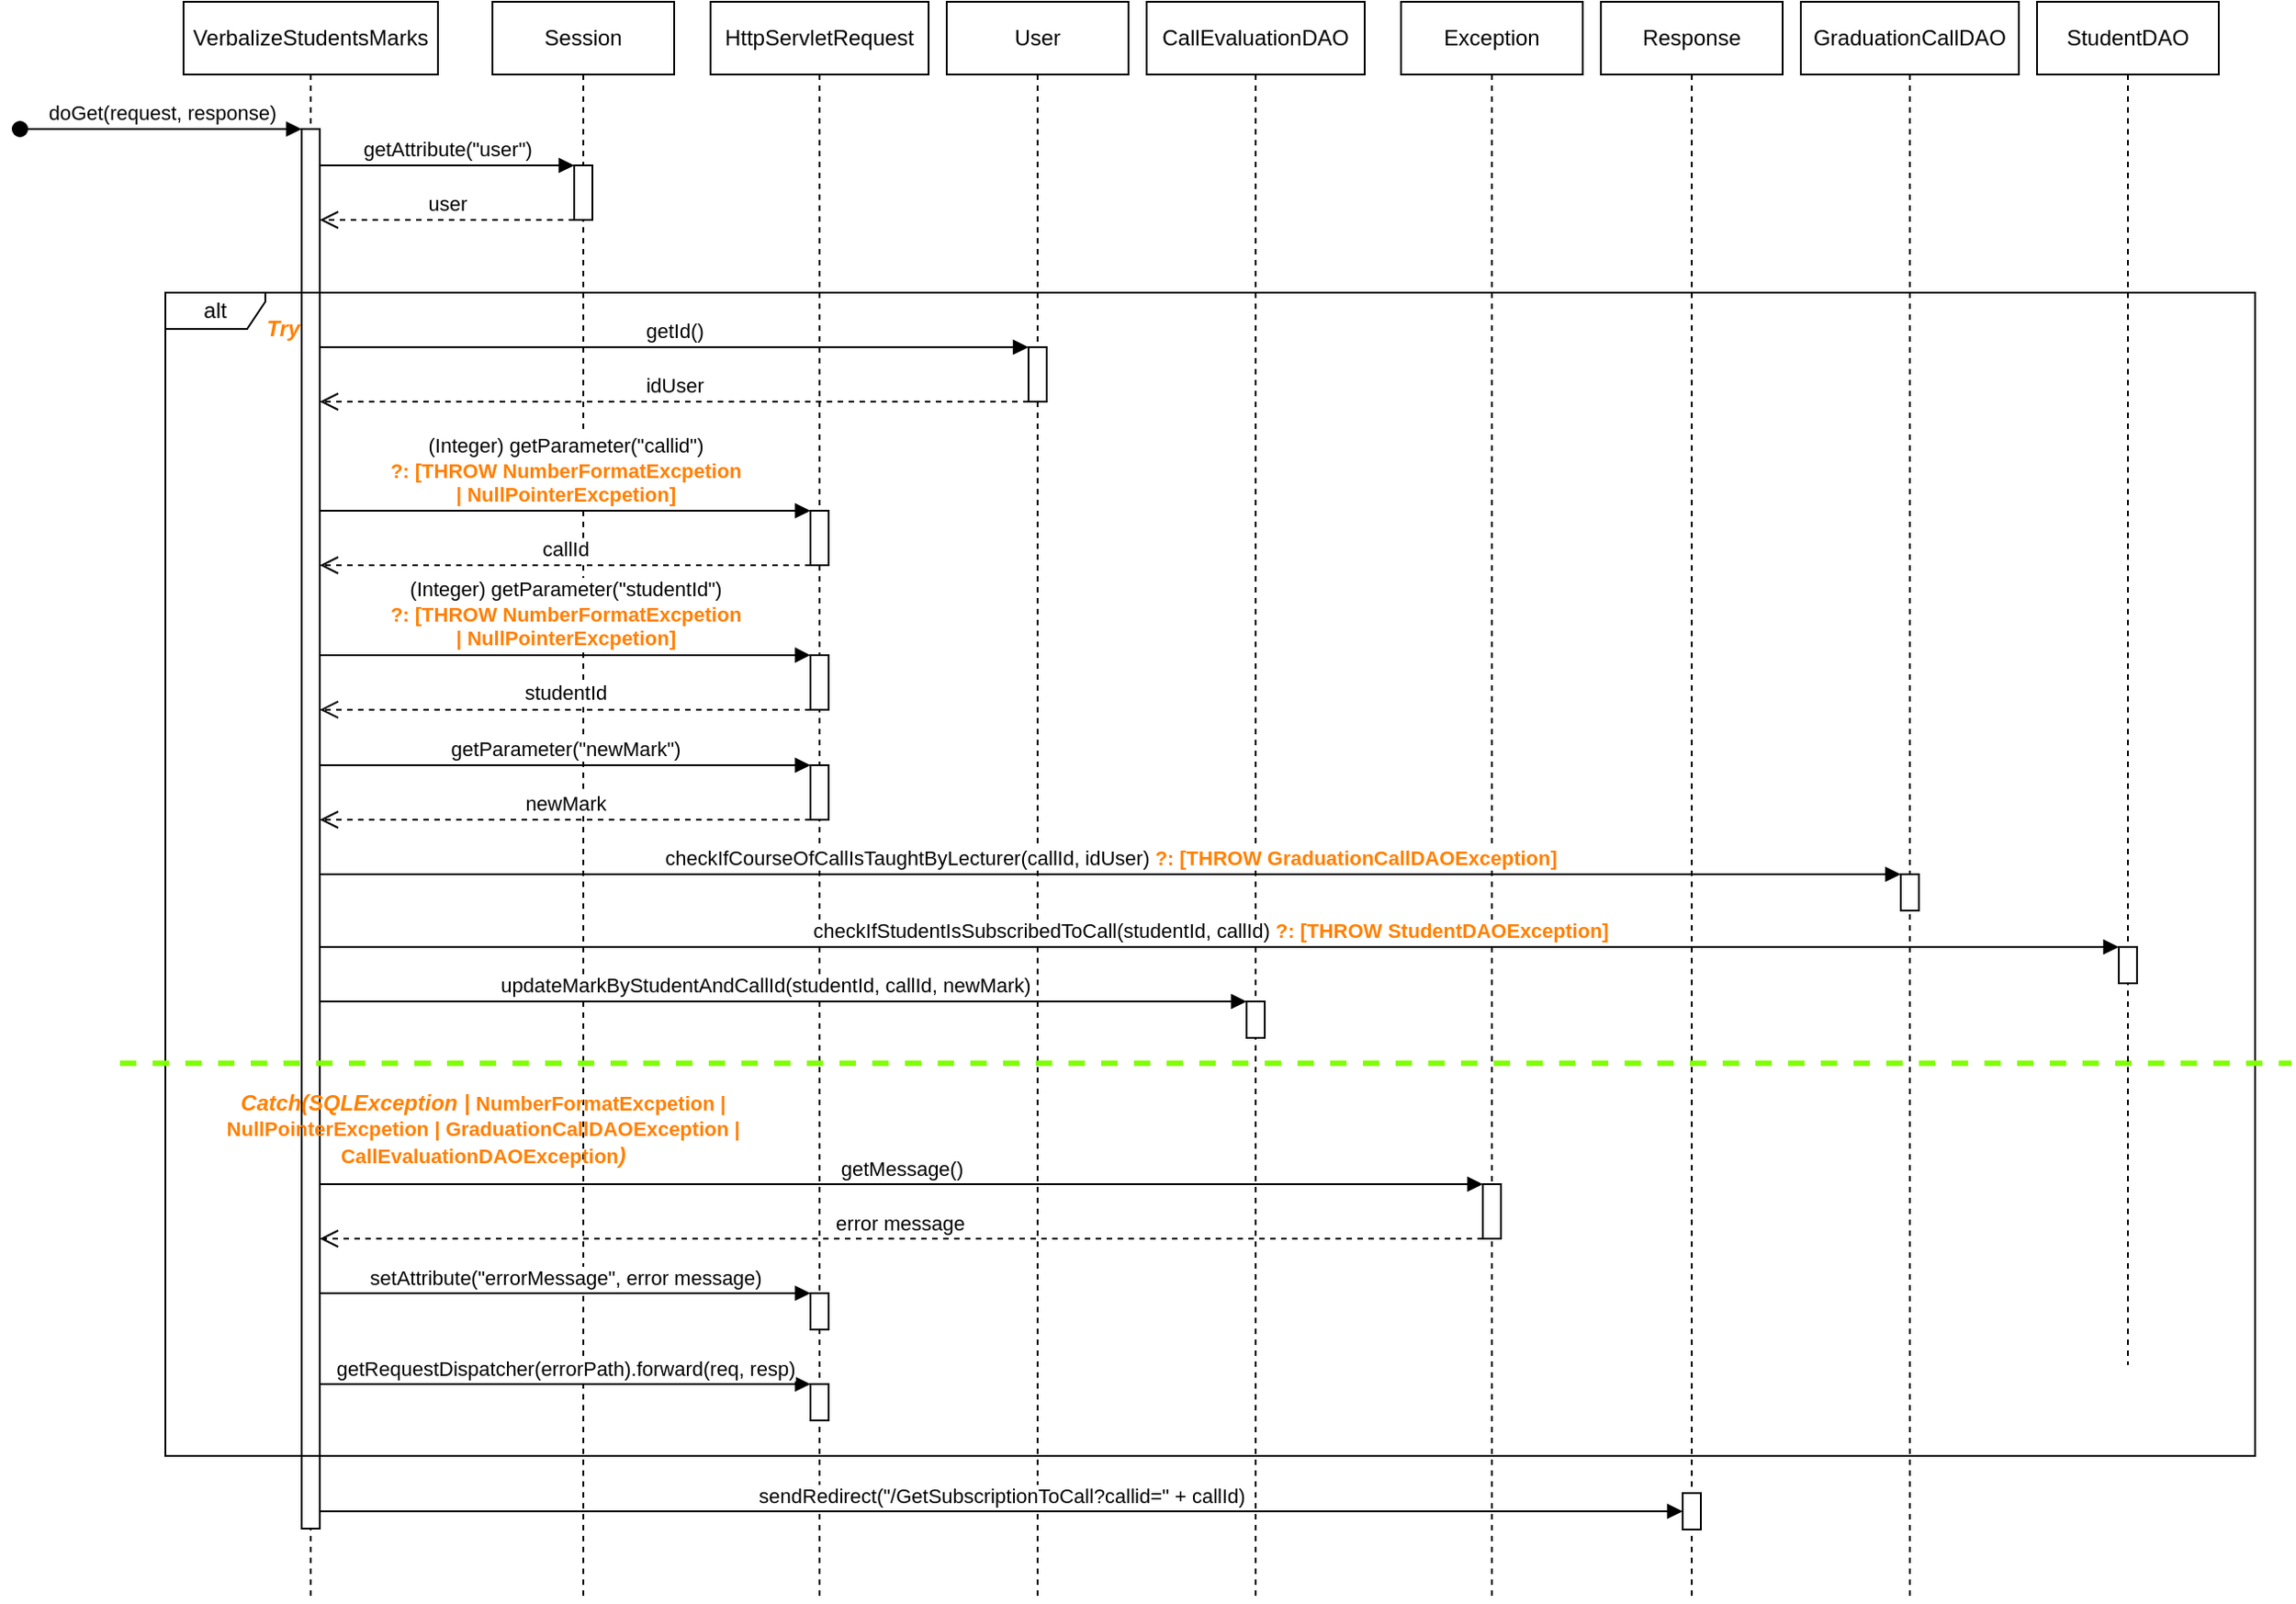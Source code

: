 <mxfile version="21.3.7" type="device">
  <diagram name="Page-1" id="2YBvvXClWsGukQMizWep">
    <mxGraphModel dx="890" dy="943" grid="1" gridSize="10" guides="1" tooltips="1" connect="1" arrows="1" fold="1" page="1" pageScale="1" pageWidth="850" pageHeight="1100" math="0" shadow="0">
      <root>
        <mxCell id="0" />
        <mxCell id="1" parent="0" />
        <mxCell id="dZeMj2iD2hikStEiDa7G-10" value="Response" style="shape=umlLifeline;perimeter=lifelinePerimeter;whiteSpace=wrap;html=1;container=0;dropTarget=0;collapsible=0;recursiveResize=0;outlineConnect=0;portConstraint=eastwest;newEdgeStyle={&quot;edgeStyle&quot;:&quot;elbowEdgeStyle&quot;,&quot;elbow&quot;:&quot;vertical&quot;,&quot;curved&quot;:0,&quot;rounded&quot;:0};" vertex="1" parent="1">
          <mxGeometry x="1070" y="210" width="100" height="880" as="geometry" />
        </mxCell>
        <mxCell id="dZeMj2iD2hikStEiDa7G-1" value="VerbalizeStudentsMarks" style="shape=umlLifeline;perimeter=lifelinePerimeter;whiteSpace=wrap;html=1;container=0;dropTarget=0;collapsible=0;recursiveResize=0;outlineConnect=0;portConstraint=eastwest;newEdgeStyle={&quot;edgeStyle&quot;:&quot;elbowEdgeStyle&quot;,&quot;elbow&quot;:&quot;vertical&quot;,&quot;curved&quot;:0,&quot;rounded&quot;:0};" vertex="1" parent="1">
          <mxGeometry x="290" y="210" width="140" height="880" as="geometry" />
        </mxCell>
        <mxCell id="dZeMj2iD2hikStEiDa7G-2" value="doGet(request, response)" style="html=1;verticalAlign=bottom;startArrow=oval;endArrow=block;startSize=8;edgeStyle=elbowEdgeStyle;elbow=vertical;curved=0;rounded=0;" edge="1" parent="dZeMj2iD2hikStEiDa7G-1" target="dZeMj2iD2hikStEiDa7G-3">
          <mxGeometry relative="1" as="geometry">
            <mxPoint x="-90" y="70" as="sourcePoint" />
            <mxPoint x="55" y="70" as="targetPoint" />
          </mxGeometry>
        </mxCell>
        <mxCell id="dZeMj2iD2hikStEiDa7G-3" value="" style="html=1;points=[];perimeter=orthogonalPerimeter;outlineConnect=0;targetShapes=umlLifeline;portConstraint=eastwest;newEdgeStyle={&quot;edgeStyle&quot;:&quot;elbowEdgeStyle&quot;,&quot;elbow&quot;:&quot;vertical&quot;,&quot;curved&quot;:0,&quot;rounded&quot;:0};" vertex="1" parent="dZeMj2iD2hikStEiDa7G-1">
          <mxGeometry x="65" y="70" width="10" height="770" as="geometry" />
        </mxCell>
        <mxCell id="dZeMj2iD2hikStEiDa7G-4" value="Session" style="shape=umlLifeline;perimeter=lifelinePerimeter;whiteSpace=wrap;html=1;container=0;dropTarget=0;collapsible=0;recursiveResize=0;outlineConnect=0;portConstraint=eastwest;newEdgeStyle={&quot;edgeStyle&quot;:&quot;elbowEdgeStyle&quot;,&quot;elbow&quot;:&quot;vertical&quot;,&quot;curved&quot;:0,&quot;rounded&quot;:0};" vertex="1" parent="1">
          <mxGeometry x="460" y="210" width="100" height="880" as="geometry" />
        </mxCell>
        <mxCell id="dZeMj2iD2hikStEiDa7G-5" value="" style="html=1;points=[];perimeter=orthogonalPerimeter;outlineConnect=0;targetShapes=umlLifeline;portConstraint=eastwest;newEdgeStyle={&quot;edgeStyle&quot;:&quot;elbowEdgeStyle&quot;,&quot;elbow&quot;:&quot;vertical&quot;,&quot;curved&quot;:0,&quot;rounded&quot;:0};" vertex="1" parent="dZeMj2iD2hikStEiDa7G-4">
          <mxGeometry x="45" y="90" width="10" height="30" as="geometry" />
        </mxCell>
        <mxCell id="dZeMj2iD2hikStEiDa7G-6" value="HttpServletRequest" style="shape=umlLifeline;perimeter=lifelinePerimeter;whiteSpace=wrap;html=1;container=0;dropTarget=0;collapsible=0;recursiveResize=0;outlineConnect=0;portConstraint=eastwest;newEdgeStyle={&quot;edgeStyle&quot;:&quot;elbowEdgeStyle&quot;,&quot;elbow&quot;:&quot;vertical&quot;,&quot;curved&quot;:0,&quot;rounded&quot;:0};" vertex="1" parent="1">
          <mxGeometry x="580" y="210" width="120" height="880" as="geometry" />
        </mxCell>
        <mxCell id="dZeMj2iD2hikStEiDa7G-40" value="" style="html=1;points=[];perimeter=orthogonalPerimeter;outlineConnect=0;targetShapes=umlLifeline;portConstraint=eastwest;newEdgeStyle={&quot;edgeStyle&quot;:&quot;elbowEdgeStyle&quot;,&quot;elbow&quot;:&quot;vertical&quot;,&quot;curved&quot;:0,&quot;rounded&quot;:0};" vertex="1" parent="dZeMj2iD2hikStEiDa7G-6">
          <mxGeometry x="55" y="359.47" width="10" height="30" as="geometry" />
        </mxCell>
        <mxCell id="dZeMj2iD2hikStEiDa7G-41" value="(Integer) getParameter(&quot;studentId&quot;) &lt;br&gt;&lt;b&gt;&lt;font color=&quot;#ff8000&quot;&gt;?: [THROW NumberFormatExcpetion &lt;br&gt;| NullPointerExcpetion]&lt;/font&gt;&lt;/b&gt;" style="html=1;verticalAlign=bottom;endArrow=block;edgeStyle=elbowEdgeStyle;elbow=vertical;curved=0;rounded=0;" edge="1" parent="dZeMj2iD2hikStEiDa7G-6" target="dZeMj2iD2hikStEiDa7G-40">
          <mxGeometry relative="1" as="geometry">
            <mxPoint x="-215" y="359.47" as="sourcePoint" />
            <Array as="points">
              <mxPoint x="20" y="359.47" />
              <mxPoint x="-148" y="364.47" />
              <mxPoint x="-168" y="374.47" />
              <mxPoint x="-148" y="364.47" />
            </Array>
            <mxPoint x="-63" y="364.47" as="targetPoint" />
          </mxGeometry>
        </mxCell>
        <mxCell id="dZeMj2iD2hikStEiDa7G-42" value="studentId" style="html=1;verticalAlign=bottom;endArrow=open;dashed=1;endSize=8;edgeStyle=elbowEdgeStyle;elbow=vertical;curved=0;rounded=0;" edge="1" parent="dZeMj2iD2hikStEiDa7G-6" source="dZeMj2iD2hikStEiDa7G-40">
          <mxGeometry x="0.003" relative="1" as="geometry">
            <mxPoint x="-215" y="389.47" as="targetPoint" />
            <Array as="points">
              <mxPoint y="389.47" />
              <mxPoint x="45" y="394.47" />
              <mxPoint x="-10" y="394.47" />
            </Array>
            <mxPoint x="57" y="394.47" as="sourcePoint" />
            <mxPoint as="offset" />
          </mxGeometry>
        </mxCell>
        <mxCell id="dZeMj2iD2hikStEiDa7G-43" value="" style="html=1;points=[];perimeter=orthogonalPerimeter;outlineConnect=0;targetShapes=umlLifeline;portConstraint=eastwest;newEdgeStyle={&quot;edgeStyle&quot;:&quot;elbowEdgeStyle&quot;,&quot;elbow&quot;:&quot;vertical&quot;,&quot;curved&quot;:0,&quot;rounded&quot;:0};" vertex="1" parent="dZeMj2iD2hikStEiDa7G-6">
          <mxGeometry x="55" y="420" width="10" height="30" as="geometry" />
        </mxCell>
        <mxCell id="dZeMj2iD2hikStEiDa7G-44" value="getParameter(&quot;newMark&quot;)" style="html=1;verticalAlign=bottom;endArrow=block;edgeStyle=elbowEdgeStyle;elbow=vertical;curved=0;rounded=0;" edge="1" parent="dZeMj2iD2hikStEiDa7G-6" target="dZeMj2iD2hikStEiDa7G-43">
          <mxGeometry relative="1" as="geometry">
            <mxPoint x="-215" y="420" as="sourcePoint" />
            <Array as="points">
              <mxPoint x="20" y="420" />
              <mxPoint x="-148" y="425" />
              <mxPoint x="-168" y="435" />
              <mxPoint x="-148" y="425" />
            </Array>
            <mxPoint x="-63" y="425" as="targetPoint" />
          </mxGeometry>
        </mxCell>
        <mxCell id="dZeMj2iD2hikStEiDa7G-45" value="newMark" style="html=1;verticalAlign=bottom;endArrow=open;dashed=1;endSize=8;edgeStyle=elbowEdgeStyle;elbow=vertical;curved=0;rounded=0;" edge="1" parent="dZeMj2iD2hikStEiDa7G-6" source="dZeMj2iD2hikStEiDa7G-43">
          <mxGeometry x="0.003" relative="1" as="geometry">
            <mxPoint x="-215" y="450" as="targetPoint" />
            <Array as="points">
              <mxPoint y="450" />
              <mxPoint x="45" y="455" />
              <mxPoint x="-10" y="455" />
            </Array>
            <mxPoint x="57" y="455" as="sourcePoint" />
            <mxPoint as="offset" />
          </mxGeometry>
        </mxCell>
        <mxCell id="dZeMj2iD2hikStEiDa7G-7" value="User" style="shape=umlLifeline;perimeter=lifelinePerimeter;whiteSpace=wrap;html=1;container=0;dropTarget=0;collapsible=0;recursiveResize=0;outlineConnect=0;portConstraint=eastwest;newEdgeStyle={&quot;edgeStyle&quot;:&quot;elbowEdgeStyle&quot;,&quot;elbow&quot;:&quot;vertical&quot;,&quot;curved&quot;:0,&quot;rounded&quot;:0};" vertex="1" parent="1">
          <mxGeometry x="710" y="210" width="100" height="880" as="geometry" />
        </mxCell>
        <mxCell id="dZeMj2iD2hikStEiDa7G-8" value="CallEvaluationDAO" style="shape=umlLifeline;perimeter=lifelinePerimeter;whiteSpace=wrap;html=1;container=0;dropTarget=0;collapsible=0;recursiveResize=0;outlineConnect=0;portConstraint=eastwest;newEdgeStyle={&quot;edgeStyle&quot;:&quot;elbowEdgeStyle&quot;,&quot;elbow&quot;:&quot;vertical&quot;,&quot;curved&quot;:0,&quot;rounded&quot;:0};" vertex="1" parent="1">
          <mxGeometry x="820" y="210" width="120" height="880" as="geometry" />
        </mxCell>
        <mxCell id="dZeMj2iD2hikStEiDa7G-9" value="Exception" style="shape=umlLifeline;perimeter=lifelinePerimeter;whiteSpace=wrap;html=1;container=0;dropTarget=0;collapsible=0;recursiveResize=0;outlineConnect=0;portConstraint=eastwest;newEdgeStyle={&quot;edgeStyle&quot;:&quot;elbowEdgeStyle&quot;,&quot;elbow&quot;:&quot;vertical&quot;,&quot;curved&quot;:0,&quot;rounded&quot;:0};" vertex="1" parent="1">
          <mxGeometry x="960" y="210" width="100" height="880" as="geometry" />
        </mxCell>
        <mxCell id="dZeMj2iD2hikStEiDa7G-21" value="" style="html=1;points=[];perimeter=orthogonalPerimeter;outlineConnect=0;targetShapes=umlLifeline;portConstraint=eastwest;newEdgeStyle={&quot;edgeStyle&quot;:&quot;elbowEdgeStyle&quot;,&quot;elbow&quot;:&quot;vertical&quot;,&quot;curved&quot;:0,&quot;rounded&quot;:0};" vertex="1" parent="dZeMj2iD2hikStEiDa7G-9">
          <mxGeometry x="-325" y="710.5" width="10" height="20" as="geometry" />
        </mxCell>
        <mxCell id="dZeMj2iD2hikStEiDa7G-22" value="setAttribute(&quot;errorMessage&quot;, error message)" style="html=1;verticalAlign=bottom;endArrow=block;edgeStyle=elbowEdgeStyle;elbow=vertical;curved=0;rounded=0;" edge="1" parent="dZeMj2iD2hikStEiDa7G-9" target="dZeMj2iD2hikStEiDa7G-21">
          <mxGeometry relative="1" as="geometry">
            <mxPoint x="-595" y="710.5" as="sourcePoint" />
            <Array as="points">
              <mxPoint x="-538" y="710.5" />
              <mxPoint x="-558" y="720.5" />
              <mxPoint x="-538" y="710.5" />
            </Array>
            <mxPoint x="-453" y="710.5" as="targetPoint" />
          </mxGeometry>
        </mxCell>
        <mxCell id="dZeMj2iD2hikStEiDa7G-23" value="" style="html=1;points=[];perimeter=orthogonalPerimeter;outlineConnect=0;targetShapes=umlLifeline;portConstraint=eastwest;newEdgeStyle={&quot;edgeStyle&quot;:&quot;elbowEdgeStyle&quot;,&quot;elbow&quot;:&quot;vertical&quot;,&quot;curved&quot;:0,&quot;rounded&quot;:0};" vertex="1" parent="dZeMj2iD2hikStEiDa7G-9">
          <mxGeometry x="-325" y="760.5" width="10" height="20" as="geometry" />
        </mxCell>
        <mxCell id="dZeMj2iD2hikStEiDa7G-24" value="getRequestDispatcher(errorPath).forward(req, resp)" style="html=1;verticalAlign=bottom;endArrow=block;edgeStyle=elbowEdgeStyle;elbow=vertical;curved=0;rounded=0;" edge="1" parent="dZeMj2iD2hikStEiDa7G-9" target="dZeMj2iD2hikStEiDa7G-23">
          <mxGeometry relative="1" as="geometry">
            <mxPoint x="-595" y="760.5" as="sourcePoint" />
            <Array as="points">
              <mxPoint x="-538" y="760.5" />
              <mxPoint x="-558" y="770.5" />
              <mxPoint x="-538" y="760.5" />
            </Array>
            <mxPoint x="-453" y="760.5" as="targetPoint" />
          </mxGeometry>
        </mxCell>
        <mxCell id="dZeMj2iD2hikStEiDa7G-28" value="" style="html=1;points=[];perimeter=orthogonalPerimeter;outlineConnect=0;targetShapes=umlLifeline;portConstraint=eastwest;newEdgeStyle={&quot;edgeStyle&quot;:&quot;elbowEdgeStyle&quot;,&quot;elbow&quot;:&quot;vertical&quot;,&quot;curved&quot;:0,&quot;rounded&quot;:0};" vertex="1" parent="dZeMj2iD2hikStEiDa7G-9">
          <mxGeometry x="45" y="650.5" width="10" height="30" as="geometry" />
        </mxCell>
        <mxCell id="dZeMj2iD2hikStEiDa7G-35" value="getMessage()" style="html=1;verticalAlign=bottom;endArrow=block;edgeStyle=elbowEdgeStyle;elbow=vertical;curved=0;rounded=0;" edge="1" parent="dZeMj2iD2hikStEiDa7G-9" target="dZeMj2iD2hikStEiDa7G-28">
          <mxGeometry relative="1" as="geometry">
            <mxPoint x="-595" y="650.5" as="sourcePoint" />
            <Array as="points">
              <mxPoint x="-130" y="650.5" />
              <mxPoint x="-160" y="660.5" />
              <mxPoint x="-380" y="671.5" />
              <mxPoint x="-518" y="660.5" />
              <mxPoint x="-538" y="670.5" />
              <mxPoint x="-518" y="660.5" />
            </Array>
            <mxPoint x="-75" y="671.5" as="targetPoint" />
          </mxGeometry>
        </mxCell>
        <mxCell id="dZeMj2iD2hikStEiDa7G-36" value="error message" style="html=1;verticalAlign=bottom;endArrow=open;dashed=1;endSize=8;edgeStyle=elbowEdgeStyle;elbow=vertical;curved=0;rounded=0;" edge="1" parent="dZeMj2iD2hikStEiDa7G-9" source="dZeMj2iD2hikStEiDa7G-28">
          <mxGeometry x="0.003" relative="1" as="geometry">
            <mxPoint x="-595" y="680.5" as="targetPoint" />
            <Array as="points">
              <mxPoint x="-288" y="680.5" />
              <mxPoint x="-83" y="669.5" />
              <mxPoint x="-138" y="669.5" />
            </Array>
            <mxPoint x="27" y="680.5" as="sourcePoint" />
            <mxPoint as="offset" />
          </mxGeometry>
        </mxCell>
        <mxCell id="dZeMj2iD2hikStEiDa7G-37" value="Catch(SQLException | &lt;b style=&quot;color: rgb(240, 240, 240); font-size: 11px; font-style: normal;&quot;&gt;&lt;font color=&quot;#ff8000&quot;&gt;NumberFormatExcpetion | NullPointerExcpetion | GraduationCallDAOException | CallEvaluationDAOException&lt;/font&gt;&lt;/b&gt;)" style="text;html=1;align=center;verticalAlign=middle;whiteSpace=wrap;rounded=0;fontStyle=3;fontColor=#FF8000;" vertex="1" parent="dZeMj2iD2hikStEiDa7G-9">
          <mxGeometry x="-670" y="610" width="330" height="20" as="geometry" />
        </mxCell>
        <mxCell id="dZeMj2iD2hikStEiDa7G-39" value="sendRedirect(&quot;/GetSubscriptionToCall?callid=&quot; + callId)" style="html=1;verticalAlign=bottom;endArrow=block;edgeStyle=elbowEdgeStyle;elbow=vertical;curved=0;rounded=0;" edge="1" parent="dZeMj2iD2hikStEiDa7G-9" target="dZeMj2iD2hikStEiDa7G-11">
          <mxGeometry relative="1" as="geometry">
            <mxPoint x="-595" y="830.5" as="sourcePoint" />
            <Array as="points">
              <mxPoint x="-30" y="830.5" />
              <mxPoint x="30" y="800.5" />
              <mxPoint x="-130" y="790.5" />
              <mxPoint x="-160" y="800.5" />
              <mxPoint x="-380" y="811.5" />
              <mxPoint x="-518" y="800.5" />
              <mxPoint x="-538" y="810.5" />
              <mxPoint x="-518" y="800.5" />
            </Array>
            <mxPoint x="45" y="790.5" as="targetPoint" />
          </mxGeometry>
        </mxCell>
        <mxCell id="dZeMj2iD2hikStEiDa7G-11" value="" style="html=1;points=[];perimeter=orthogonalPerimeter;outlineConnect=0;targetShapes=umlLifeline;portConstraint=eastwest;newEdgeStyle={&quot;edgeStyle&quot;:&quot;elbowEdgeStyle&quot;,&quot;elbow&quot;:&quot;vertical&quot;,&quot;curved&quot;:0,&quot;rounded&quot;:0};" vertex="1" parent="dZeMj2iD2hikStEiDa7G-9">
          <mxGeometry x="155" y="820.5" width="10" height="20" as="geometry" />
        </mxCell>
        <mxCell id="dZeMj2iD2hikStEiDa7G-12" value="GraduationCallDAO" style="shape=umlLifeline;perimeter=lifelinePerimeter;whiteSpace=wrap;html=1;container=0;dropTarget=0;collapsible=0;recursiveResize=0;outlineConnect=0;portConstraint=eastwest;newEdgeStyle={&quot;edgeStyle&quot;:&quot;elbowEdgeStyle&quot;,&quot;elbow&quot;:&quot;vertical&quot;,&quot;curved&quot;:0,&quot;rounded&quot;:0};" vertex="1" parent="1">
          <mxGeometry x="1180" y="210" width="120" height="880" as="geometry" />
        </mxCell>
        <mxCell id="dZeMj2iD2hikStEiDa7G-29" value="" style="html=1;points=[];perimeter=orthogonalPerimeter;outlineConnect=0;targetShapes=umlLifeline;portConstraint=eastwest;newEdgeStyle={&quot;edgeStyle&quot;:&quot;elbowEdgeStyle&quot;,&quot;elbow&quot;:&quot;vertical&quot;,&quot;curved&quot;:0,&quot;rounded&quot;:0};" vertex="1" parent="dZeMj2iD2hikStEiDa7G-12">
          <mxGeometry x="55" y="480" width="10" height="20" as="geometry" />
        </mxCell>
        <mxCell id="dZeMj2iD2hikStEiDa7G-31" value="checkIfCourseOfCallIsTaughtByLecturer(callId, idUser) &lt;b&gt;&lt;font color=&quot;#ff8000&quot;&gt;?: [THROW GraduationCallDAOException]&lt;/font&gt;&lt;/b&gt;" style="html=1;verticalAlign=bottom;endArrow=block;edgeStyle=elbowEdgeStyle;elbow=vertical;curved=0;rounded=0;" edge="1" parent="dZeMj2iD2hikStEiDa7G-12" target="dZeMj2iD2hikStEiDa7G-29">
          <mxGeometry x="-0.001" relative="1" as="geometry">
            <mxPoint x="-815" y="480" as="sourcePoint" />
            <Array as="points">
              <mxPoint x="-30" y="480" />
              <mxPoint x="20" y="570" />
              <mxPoint x="-20" y="580" />
              <mxPoint x="-606" y="761.5" />
              <mxPoint x="-744" y="750.5" />
              <mxPoint x="-764" y="760.5" />
              <mxPoint x="-744" y="750.5" />
            </Array>
            <mxPoint x="-301" y="761.5" as="targetPoint" />
            <mxPoint as="offset" />
          </mxGeometry>
        </mxCell>
        <mxCell id="dZeMj2iD2hikStEiDa7G-13" value="getAttribute(&quot;user&quot;)" style="html=1;verticalAlign=bottom;endArrow=block;edgeStyle=elbowEdgeStyle;elbow=vertical;curved=0;rounded=0;" edge="1" parent="1" source="dZeMj2iD2hikStEiDa7G-3" target="dZeMj2iD2hikStEiDa7G-5">
          <mxGeometry relative="1" as="geometry">
            <mxPoint x="358" y="300" as="sourcePoint" />
            <Array as="points">
              <mxPoint x="420" y="300" />
              <mxPoint x="400" y="310" />
              <mxPoint x="420" y="300" />
            </Array>
            <mxPoint x="530" y="300" as="targetPoint" />
          </mxGeometry>
        </mxCell>
        <mxCell id="dZeMj2iD2hikStEiDa7G-14" value="user" style="html=1;verticalAlign=bottom;endArrow=open;dashed=1;endSize=8;edgeStyle=elbowEdgeStyle;elbow=vertical;curved=0;rounded=0;" edge="1" parent="1" source="dZeMj2iD2hikStEiDa7G-5" target="dZeMj2iD2hikStEiDa7G-3">
          <mxGeometry x="0.003" relative="1" as="geometry">
            <mxPoint x="358" y="330" as="targetPoint" />
            <Array as="points">
              <mxPoint x="493" y="330" />
              <mxPoint x="438" y="330" />
            </Array>
            <mxPoint x="508" y="330" as="sourcePoint" />
            <mxPoint as="offset" />
          </mxGeometry>
        </mxCell>
        <mxCell id="dZeMj2iD2hikStEiDa7G-15" value="alt" style="shape=umlFrame;whiteSpace=wrap;html=1;pointerEvents=0;width=55;height=20;" vertex="1" parent="1">
          <mxGeometry x="280" y="370" width="1150" height="640" as="geometry" />
        </mxCell>
        <mxCell id="dZeMj2iD2hikStEiDa7G-16" value="Try" style="text;html=1;align=center;verticalAlign=middle;whiteSpace=wrap;rounded=0;fontStyle=3;fontColor=#FF8000;" vertex="1" parent="1">
          <mxGeometry x="270" y="380" width="150" height="20" as="geometry" />
        </mxCell>
        <mxCell id="dZeMj2iD2hikStEiDa7G-17" value="getId()" style="html=1;verticalAlign=bottom;endArrow=block;edgeStyle=elbowEdgeStyle;elbow=vertical;curved=0;rounded=0;" edge="1" parent="1" source="dZeMj2iD2hikStEiDa7G-3" target="dZeMj2iD2hikStEiDa7G-25">
          <mxGeometry relative="1" as="geometry">
            <mxPoint x="375" y="410" as="sourcePoint" />
            <Array as="points">
              <mxPoint x="620" y="400" />
              <mxPoint x="432" y="410" />
              <mxPoint x="412" y="420" />
              <mxPoint x="432" y="410" />
            </Array>
            <mxPoint x="517" y="410" as="targetPoint" />
          </mxGeometry>
        </mxCell>
        <mxCell id="dZeMj2iD2hikStEiDa7G-18" value="" style="html=1;points=[];perimeter=orthogonalPerimeter;outlineConnect=0;targetShapes=umlLifeline;portConstraint=eastwest;newEdgeStyle={&quot;edgeStyle&quot;:&quot;elbowEdgeStyle&quot;,&quot;elbow&quot;:&quot;vertical&quot;,&quot;curved&quot;:0,&quot;rounded&quot;:0};" vertex="1" parent="1">
          <mxGeometry x="635" y="490" width="10" height="30" as="geometry" />
        </mxCell>
        <mxCell id="dZeMj2iD2hikStEiDa7G-19" value="(Integer) getParameter(&quot;callid&quot;) &lt;br&gt;&lt;b&gt;&lt;font color=&quot;#ff8000&quot;&gt;?: [THROW NumberFormatExcpetion &lt;br&gt;| NullPointerExcpetion]&lt;/font&gt;&lt;/b&gt;" style="html=1;verticalAlign=bottom;endArrow=block;edgeStyle=elbowEdgeStyle;elbow=vertical;curved=0;rounded=0;" edge="1" parent="1" source="dZeMj2iD2hikStEiDa7G-3" target="dZeMj2iD2hikStEiDa7G-18">
          <mxGeometry relative="1" as="geometry">
            <mxPoint x="368" y="495" as="sourcePoint" />
            <Array as="points">
              <mxPoint x="600" y="490" />
              <mxPoint x="432" y="495" />
              <mxPoint x="412" y="505" />
              <mxPoint x="432" y="495" />
            </Array>
            <mxPoint x="517" y="495" as="targetPoint" />
          </mxGeometry>
        </mxCell>
        <mxCell id="dZeMj2iD2hikStEiDa7G-20" value="callId" style="html=1;verticalAlign=bottom;endArrow=open;dashed=1;endSize=8;edgeStyle=elbowEdgeStyle;elbow=vertical;curved=0;rounded=0;" edge="1" parent="1" source="dZeMj2iD2hikStEiDa7G-18" target="dZeMj2iD2hikStEiDa7G-3">
          <mxGeometry x="0.003" relative="1" as="geometry">
            <mxPoint x="368" y="525" as="targetPoint" />
            <Array as="points">
              <mxPoint x="580" y="520" />
              <mxPoint x="625" y="525" />
              <mxPoint x="570" y="525" />
            </Array>
            <mxPoint x="637" y="525" as="sourcePoint" />
            <mxPoint as="offset" />
          </mxGeometry>
        </mxCell>
        <mxCell id="dZeMj2iD2hikStEiDa7G-25" value="" style="html=1;points=[];perimeter=orthogonalPerimeter;outlineConnect=0;targetShapes=umlLifeline;portConstraint=eastwest;newEdgeStyle={&quot;edgeStyle&quot;:&quot;elbowEdgeStyle&quot;,&quot;elbow&quot;:&quot;vertical&quot;,&quot;curved&quot;:0,&quot;rounded&quot;:0};" vertex="1" parent="1">
          <mxGeometry x="755" y="400" width="10" height="30" as="geometry" />
        </mxCell>
        <mxCell id="dZeMj2iD2hikStEiDa7G-27" value="idUser" style="html=1;verticalAlign=bottom;endArrow=open;dashed=1;endSize=8;edgeStyle=elbowEdgeStyle;elbow=vertical;curved=0;rounded=0;" edge="1" parent="1" source="dZeMj2iD2hikStEiDa7G-25" target="dZeMj2iD2hikStEiDa7G-3">
          <mxGeometry x="0.003" relative="1" as="geometry">
            <mxPoint x="375" y="440" as="targetPoint" />
            <Array as="points">
              <mxPoint x="660" y="430" />
              <mxPoint x="690" y="440" />
              <mxPoint x="765" y="440" />
              <mxPoint x="710" y="440" />
            </Array>
            <mxPoint x="780" y="440" as="sourcePoint" />
            <mxPoint as="offset" />
          </mxGeometry>
        </mxCell>
        <mxCell id="dZeMj2iD2hikStEiDa7G-30" value="" style="html=1;points=[];perimeter=orthogonalPerimeter;outlineConnect=0;targetShapes=umlLifeline;portConstraint=eastwest;newEdgeStyle={&quot;edgeStyle&quot;:&quot;elbowEdgeStyle&quot;,&quot;elbow&quot;:&quot;vertical&quot;,&quot;curved&quot;:0,&quot;rounded&quot;:0};" vertex="1" parent="1">
          <mxGeometry x="875" y="760" width="10" height="20" as="geometry" />
        </mxCell>
        <mxCell id="dZeMj2iD2hikStEiDa7G-32" value="updateMarkByStudentAndCallId(studentId, callId, newMark)" style="html=1;verticalAlign=bottom;endArrow=block;edgeStyle=elbowEdgeStyle;elbow=vertical;curved=0;rounded=0;" edge="1" parent="1" target="dZeMj2iD2hikStEiDa7G-30">
          <mxGeometry x="-0.001" relative="1" as="geometry">
            <mxPoint x="365" y="780.0" as="sourcePoint" />
            <Array as="points">
              <mxPoint x="790" y="760" />
              <mxPoint x="790" y="750" />
              <mxPoint x="860" y="780" />
              <mxPoint x="990" y="770" />
              <mxPoint x="1205" y="840" />
              <mxPoint x="1165" y="850" />
              <mxPoint x="579" y="1031.5" />
              <mxPoint x="441" y="1020.5" />
              <mxPoint x="421" y="1030.5" />
              <mxPoint x="441" y="1020.5" />
            </Array>
            <mxPoint x="1250" y="840" as="targetPoint" />
            <mxPoint as="offset" />
          </mxGeometry>
        </mxCell>
        <mxCell id="dZeMj2iD2hikStEiDa7G-33" value="checkIfStudentIsSubscribedToCall(studentId, callId) &lt;b&gt;&lt;font color=&quot;#ff8000&quot;&gt;?: [THROW StudentDAOException]&lt;/font&gt;&lt;/b&gt;" style="html=1;verticalAlign=bottom;endArrow=block;edgeStyle=elbowEdgeStyle;elbow=vertical;curved=0;rounded=0;" edge="1" parent="1" target="dZeMj2iD2hikStEiDa7G-26">
          <mxGeometry relative="1" as="geometry">
            <mxPoint x="365" y="740.0" as="sourcePoint" />
            <Array as="points">
              <mxPoint x="1290" y="730" />
              <mxPoint x="830" y="740" />
              <mxPoint x="690" y="870" />
              <mxPoint x="442" y="880" />
              <mxPoint x="422" y="890" />
              <mxPoint x="442" y="880" />
            </Array>
            <mxPoint x="777" y="880" as="targetPoint" />
          </mxGeometry>
        </mxCell>
        <mxCell id="dZeMj2iD2hikStEiDa7G-34" value="" style="line;strokeWidth=3;align=left;verticalAlign=middle;spacingTop=-1;spacingLeft=3;spacingRight=3;rotatable=0;labelPosition=right;points=[];portConstraint=eastwest;dashed=1;strokeColor=#80FF00;" vertex="1" parent="1">
          <mxGeometry x="255" y="790" width="1195" height="8" as="geometry" />
        </mxCell>
        <mxCell id="dZeMj2iD2hikStEiDa7G-46" value="StudentDAO" style="shape=umlLifeline;perimeter=lifelinePerimeter;whiteSpace=wrap;html=1;container=0;dropTarget=0;collapsible=0;recursiveResize=0;outlineConnect=0;portConstraint=eastwest;newEdgeStyle={&quot;edgeStyle&quot;:&quot;elbowEdgeStyle&quot;,&quot;elbow&quot;:&quot;vertical&quot;,&quot;curved&quot;:0,&quot;rounded&quot;:0};" vertex="1" parent="1">
          <mxGeometry x="1310" y="210" width="100" height="750" as="geometry" />
        </mxCell>
        <mxCell id="dZeMj2iD2hikStEiDa7G-26" value="" style="html=1;points=[];perimeter=orthogonalPerimeter;outlineConnect=0;targetShapes=umlLifeline;portConstraint=eastwest;newEdgeStyle={&quot;edgeStyle&quot;:&quot;elbowEdgeStyle&quot;,&quot;elbow&quot;:&quot;vertical&quot;,&quot;curved&quot;:0,&quot;rounded&quot;:0};" vertex="1" parent="dZeMj2iD2hikStEiDa7G-46">
          <mxGeometry x="45" y="520" width="10" height="20" as="geometry" />
        </mxCell>
      </root>
    </mxGraphModel>
  </diagram>
</mxfile>
